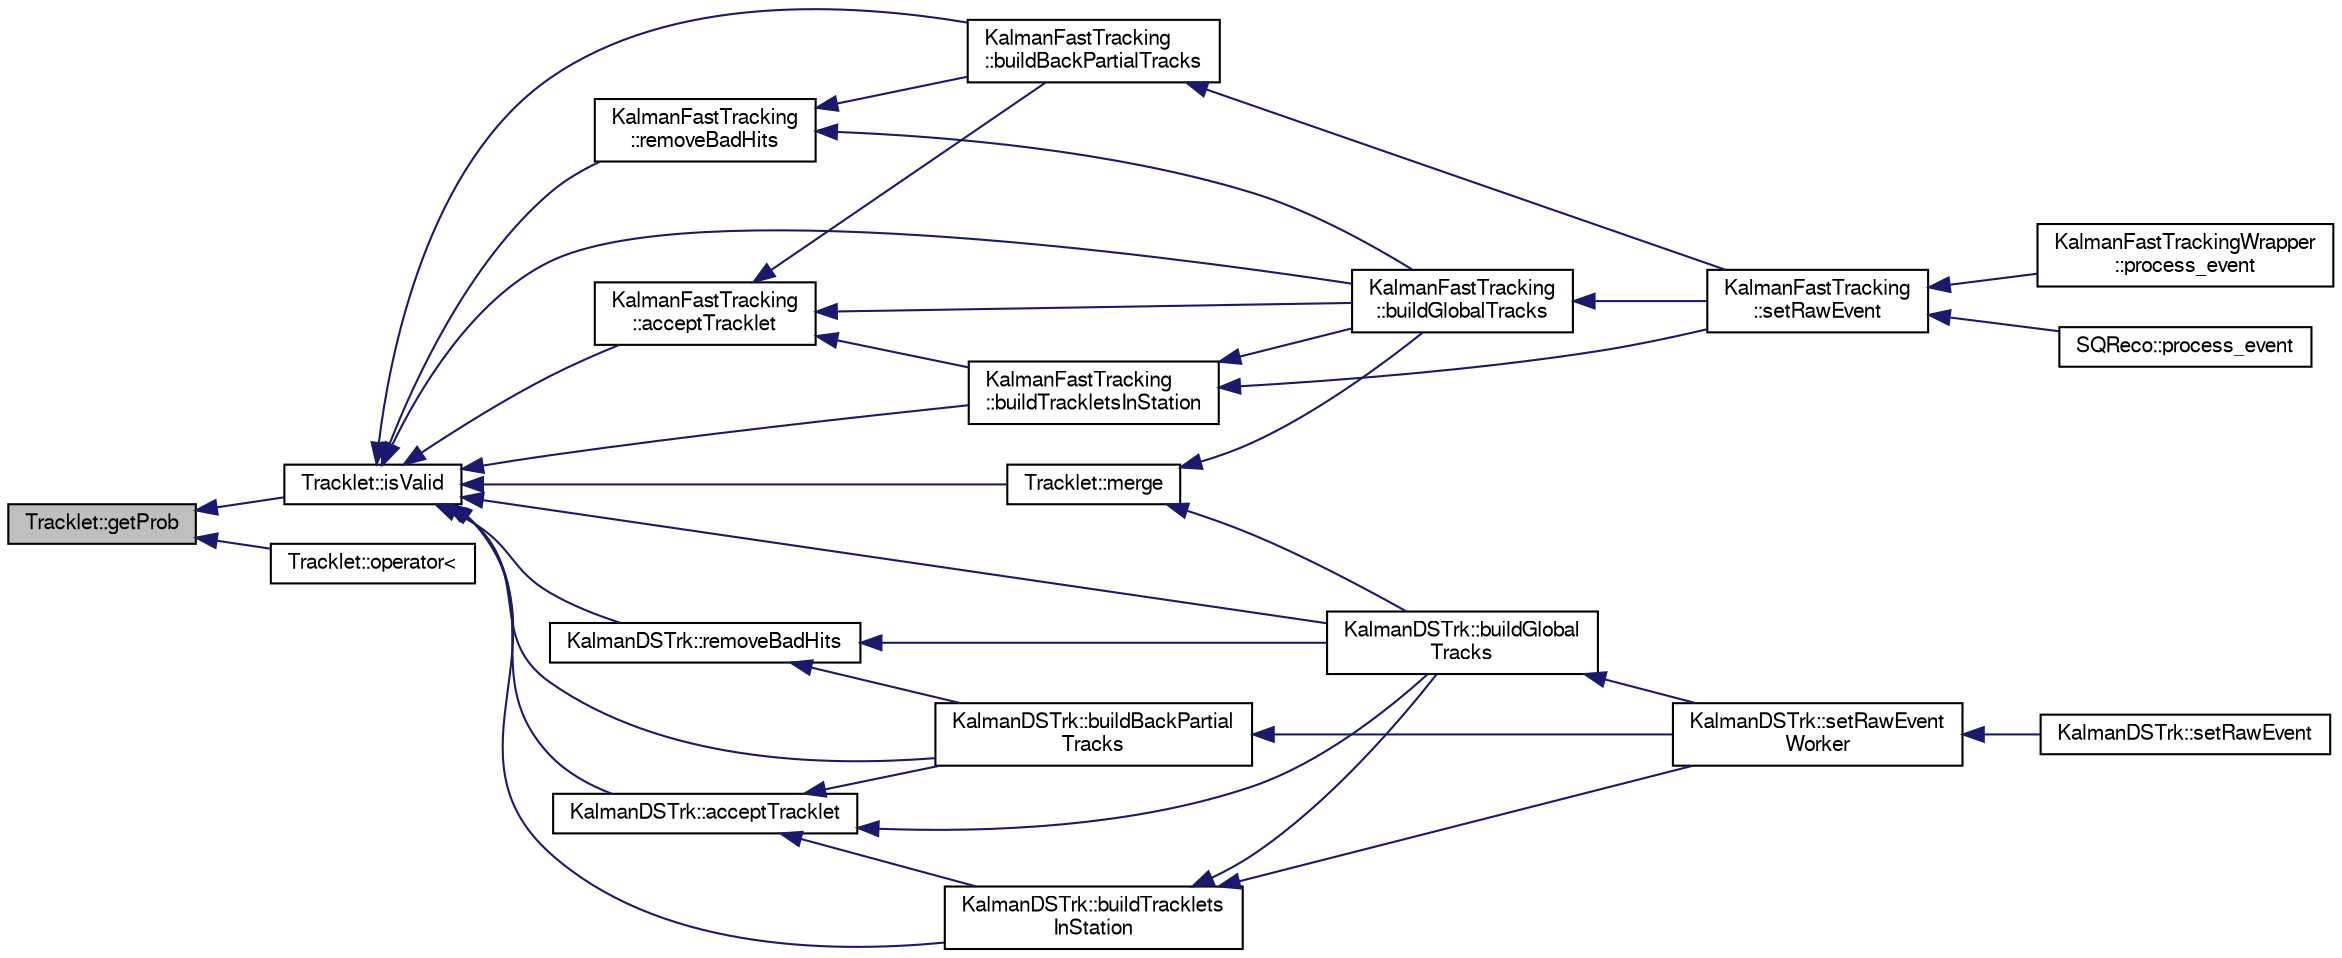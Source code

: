 digraph "Tracklet::getProb"
{
  bgcolor="transparent";
  edge [fontname="FreeSans",fontsize="10",labelfontname="FreeSans",labelfontsize="10"];
  node [fontname="FreeSans",fontsize="10",shape=record];
  rankdir="LR";
  Node1 [label="Tracklet::getProb",height=0.2,width=0.4,color="black", fillcolor="grey75", style="filled" fontcolor="black"];
  Node1 -> Node2 [dir="back",color="midnightblue",fontsize="10",style="solid",fontname="FreeSans"];
  Node2 [label="Tracklet::isValid",height=0.2,width=0.4,color="black",URL="$d2/d26/classTracklet.html#aca9d101f5ea9336e2e64e9417735b960",tooltip="isValid returns non zero if object contains vailid data "];
  Node2 -> Node3 [dir="back",color="midnightblue",fontsize="10",style="solid",fontname="FreeSans"];
  Node3 [label="Tracklet::merge",height=0.2,width=0.4,color="black",URL="$d2/d26/classTracklet.html#aee5b5f15d7f0485b9bb3897defcea876"];
  Node3 -> Node4 [dir="back",color="midnightblue",fontsize="10",style="solid",fontname="FreeSans"];
  Node4 [label="KalmanFastTracking\l::buildGlobalTracks",height=0.2,width=0.4,color="black",URL="$d3/d46/classKalmanFastTracking.html#a53c93bc5e58b3560d1cfb42e84bbe95c"];
  Node4 -> Node5 [dir="back",color="midnightblue",fontsize="10",style="solid",fontname="FreeSans"];
  Node5 [label="KalmanFastTracking\l::setRawEvent",height=0.2,width=0.4,color="black",URL="$d3/d46/classKalmanFastTracking.html#ada493cf8d995c42b9e78a53b891ce72b"];
  Node5 -> Node6 [dir="back",color="midnightblue",fontsize="10",style="solid",fontname="FreeSans"];
  Node6 [label="SQReco::process_event",height=0.2,width=0.4,color="black",URL="$df/df2/classSQReco.html#a4d308ea90b8cd7c24a235f32debd6ddb"];
  Node5 -> Node7 [dir="back",color="midnightblue",fontsize="10",style="solid",fontname="FreeSans"];
  Node7 [label="KalmanFastTrackingWrapper\l::process_event",height=0.2,width=0.4,color="black",URL="$d4/dff/classKalmanFastTrackingWrapper.html#a5edc61b3b9a06f6486b1f22e44f7d63e"];
  Node3 -> Node8 [dir="back",color="midnightblue",fontsize="10",style="solid",fontname="FreeSans"];
  Node8 [label="KalmanDSTrk::buildGlobal\lTracks",height=0.2,width=0.4,color="black",URL="$db/daa/classKalmanDSTrk.html#adf4981f081f2606bf3412851eaa62eb0"];
  Node8 -> Node9 [dir="back",color="midnightblue",fontsize="10",style="solid",fontname="FreeSans"];
  Node9 [label="KalmanDSTrk::setRawEvent\lWorker",height=0.2,width=0.4,color="black",URL="$db/daa/classKalmanDSTrk.html#a58ceb0cdcf685588b2a543d7a9c2bf9d"];
  Node9 -> Node10 [dir="back",color="midnightblue",fontsize="10",style="solid",fontname="FreeSans"];
  Node10 [label="KalmanDSTrk::setRawEvent",height=0.2,width=0.4,color="black",URL="$db/daa/classKalmanDSTrk.html#a67f1b61fbc3fbba52e10f4b06d4f8794"];
  Node2 -> Node11 [dir="back",color="midnightblue",fontsize="10",style="solid",fontname="FreeSans"];
  Node11 [label="KalmanFastTracking\l::buildBackPartialTracks",height=0.2,width=0.4,color="black",URL="$d3/d46/classKalmanFastTracking.html#a53e313d5cd40faa789fbe1dbe716f192"];
  Node11 -> Node5 [dir="back",color="midnightblue",fontsize="10",style="solid",fontname="FreeSans"];
  Node2 -> Node4 [dir="back",color="midnightblue",fontsize="10",style="solid",fontname="FreeSans"];
  Node2 -> Node12 [dir="back",color="midnightblue",fontsize="10",style="solid",fontname="FreeSans"];
  Node12 [label="KalmanFastTracking\l::removeBadHits",height=0.2,width=0.4,color="black",URL="$d3/d46/classKalmanFastTracking.html#a1f8aefdf54827f85127e60787ac08053"];
  Node12 -> Node11 [dir="back",color="midnightblue",fontsize="10",style="solid",fontname="FreeSans"];
  Node12 -> Node4 [dir="back",color="midnightblue",fontsize="10",style="solid",fontname="FreeSans"];
  Node2 -> Node13 [dir="back",color="midnightblue",fontsize="10",style="solid",fontname="FreeSans"];
  Node13 [label="KalmanFastTracking\l::buildTrackletsInStation",height=0.2,width=0.4,color="black",URL="$d3/d46/classKalmanFastTracking.html#a4aab1bd454f44de3a3ed2569efeca4b7",tooltip="Tracklet finding stuff. "];
  Node13 -> Node4 [dir="back",color="midnightblue",fontsize="10",style="solid",fontname="FreeSans"];
  Node13 -> Node5 [dir="back",color="midnightblue",fontsize="10",style="solid",fontname="FreeSans"];
  Node2 -> Node14 [dir="back",color="midnightblue",fontsize="10",style="solid",fontname="FreeSans"];
  Node14 [label="KalmanFastTracking\l::acceptTracklet",height=0.2,width=0.4,color="black",URL="$d3/d46/classKalmanFastTracking.html#a3e34ec4cc289246ef9842e3482e0b1cc"];
  Node14 -> Node11 [dir="back",color="midnightblue",fontsize="10",style="solid",fontname="FreeSans"];
  Node14 -> Node4 [dir="back",color="midnightblue",fontsize="10",style="solid",fontname="FreeSans"];
  Node14 -> Node13 [dir="back",color="midnightblue",fontsize="10",style="solid",fontname="FreeSans"];
  Node2 -> Node15 [dir="back",color="midnightblue",fontsize="10",style="solid",fontname="FreeSans"];
  Node15 [label="KalmanDSTrk::buildBackPartial\lTracks",height=0.2,width=0.4,color="black",URL="$db/daa/classKalmanDSTrk.html#a1d246a6aacb8828783f887e82bb74cd1"];
  Node15 -> Node9 [dir="back",color="midnightblue",fontsize="10",style="solid",fontname="FreeSans"];
  Node2 -> Node8 [dir="back",color="midnightblue",fontsize="10",style="solid",fontname="FreeSans"];
  Node2 -> Node16 [dir="back",color="midnightblue",fontsize="10",style="solid",fontname="FreeSans"];
  Node16 [label="KalmanDSTrk::removeBadHits",height=0.2,width=0.4,color="black",URL="$db/daa/classKalmanDSTrk.html#a3f6e88dab44e27eebd46211c27a144ec"];
  Node16 -> Node15 [dir="back",color="midnightblue",fontsize="10",style="solid",fontname="FreeSans"];
  Node16 -> Node8 [dir="back",color="midnightblue",fontsize="10",style="solid",fontname="FreeSans"];
  Node2 -> Node17 [dir="back",color="midnightblue",fontsize="10",style="solid",fontname="FreeSans"];
  Node17 [label="KalmanDSTrk::buildTracklets\lInStation",height=0.2,width=0.4,color="black",URL="$db/daa/classKalmanDSTrk.html#ab77ac8dc274c5df2658d12c96494d29e",tooltip="Tracklet finding stuff. "];
  Node17 -> Node8 [dir="back",color="midnightblue",fontsize="10",style="solid",fontname="FreeSans"];
  Node17 -> Node9 [dir="back",color="midnightblue",fontsize="10",style="solid",fontname="FreeSans"];
  Node2 -> Node18 [dir="back",color="midnightblue",fontsize="10",style="solid",fontname="FreeSans"];
  Node18 [label="KalmanDSTrk::acceptTracklet",height=0.2,width=0.4,color="black",URL="$db/daa/classKalmanDSTrk.html#ac07dbe14e15a8c5fbbca52c118865d33"];
  Node18 -> Node15 [dir="back",color="midnightblue",fontsize="10",style="solid",fontname="FreeSans"];
  Node18 -> Node8 [dir="back",color="midnightblue",fontsize="10",style="solid",fontname="FreeSans"];
  Node18 -> Node17 [dir="back",color="midnightblue",fontsize="10",style="solid",fontname="FreeSans"];
  Node1 -> Node19 [dir="back",color="midnightblue",fontsize="10",style="solid",fontname="FreeSans"];
  Node19 [label="Tracklet::operator\<",height=0.2,width=0.4,color="black",URL="$d2/d26/classTracklet.html#a2b13b8575520ae9def4cad064f919f28"];
}
